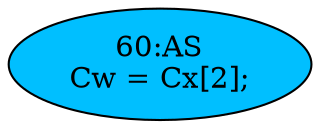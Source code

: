 strict digraph "" {
	node [label="\N"];
	"60:AS"	 [ast="<pyverilog.vparser.ast.Assign object at 0x7fdf564d13d0>",
		def_var="['Cw']",
		fillcolor=deepskyblue,
		label="60:AS
Cw = Cx[2];",
		statements="[]",
		style=filled,
		typ=Assign,
		use_var="['Cx']"];
}
